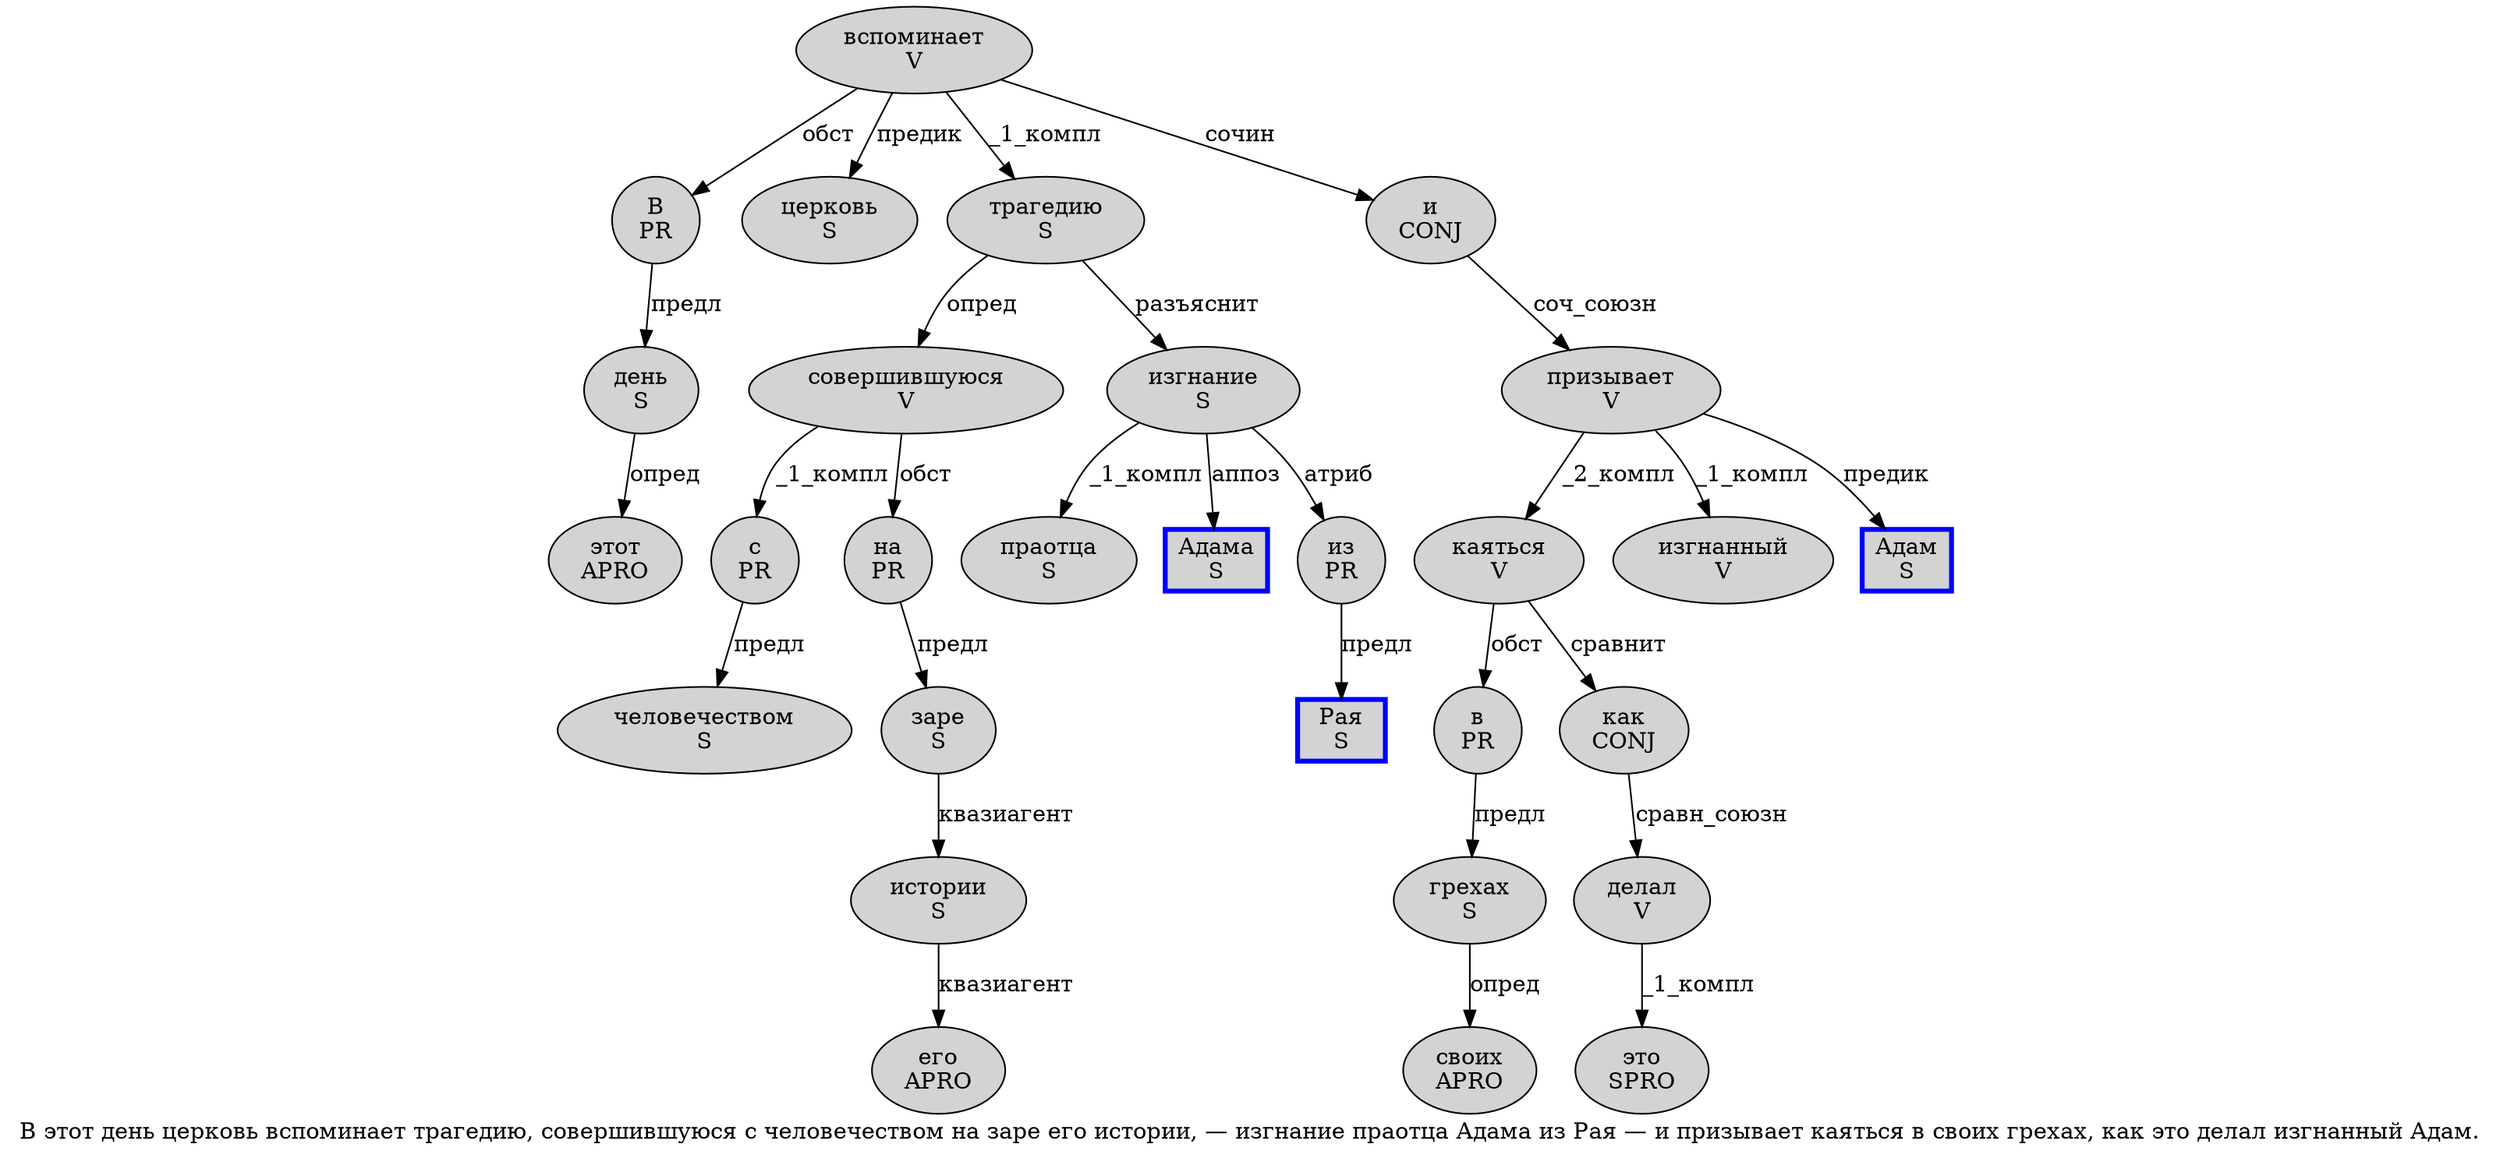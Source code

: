 digraph SENTENCE_709 {
	graph [label="В этот день церковь вспоминает трагедию, совершившуюся с человечеством на заре его истории, — изгнание праотца Адама из Рая — и призывает каяться в своих грехах, как это делал изгнанный Адам."]
	node [style=filled]
		0 [label="В
PR" color="" fillcolor=lightgray penwidth=1 shape=ellipse]
		1 [label="этот
APRO" color="" fillcolor=lightgray penwidth=1 shape=ellipse]
		2 [label="день
S" color="" fillcolor=lightgray penwidth=1 shape=ellipse]
		3 [label="церковь
S" color="" fillcolor=lightgray penwidth=1 shape=ellipse]
		4 [label="вспоминает
V" color="" fillcolor=lightgray penwidth=1 shape=ellipse]
		5 [label="трагедию
S" color="" fillcolor=lightgray penwidth=1 shape=ellipse]
		7 [label="совершившуюся
V" color="" fillcolor=lightgray penwidth=1 shape=ellipse]
		8 [label="с
PR" color="" fillcolor=lightgray penwidth=1 shape=ellipse]
		9 [label="человечеством
S" color="" fillcolor=lightgray penwidth=1 shape=ellipse]
		10 [label="на
PR" color="" fillcolor=lightgray penwidth=1 shape=ellipse]
		11 [label="заре
S" color="" fillcolor=lightgray penwidth=1 shape=ellipse]
		12 [label="его
APRO" color="" fillcolor=lightgray penwidth=1 shape=ellipse]
		13 [label="истории
S" color="" fillcolor=lightgray penwidth=1 shape=ellipse]
		16 [label="изгнание
S" color="" fillcolor=lightgray penwidth=1 shape=ellipse]
		17 [label="праотца
S" color="" fillcolor=lightgray penwidth=1 shape=ellipse]
		18 [label="Адама
S" color=blue fillcolor=lightgray penwidth=3 shape=box]
		19 [label="из
PR" color="" fillcolor=lightgray penwidth=1 shape=ellipse]
		20 [label="Рая
S" color=blue fillcolor=lightgray penwidth=3 shape=box]
		22 [label="и
CONJ" color="" fillcolor=lightgray penwidth=1 shape=ellipse]
		23 [label="призывает
V" color="" fillcolor=lightgray penwidth=1 shape=ellipse]
		24 [label="каяться
V" color="" fillcolor=lightgray penwidth=1 shape=ellipse]
		25 [label="в
PR" color="" fillcolor=lightgray penwidth=1 shape=ellipse]
		26 [label="своих
APRO" color="" fillcolor=lightgray penwidth=1 shape=ellipse]
		27 [label="грехах
S" color="" fillcolor=lightgray penwidth=1 shape=ellipse]
		29 [label="как
CONJ" color="" fillcolor=lightgray penwidth=1 shape=ellipse]
		30 [label="это
SPRO" color="" fillcolor=lightgray penwidth=1 shape=ellipse]
		31 [label="делал
V" color="" fillcolor=lightgray penwidth=1 shape=ellipse]
		32 [label="изгнанный
V" color="" fillcolor=lightgray penwidth=1 shape=ellipse]
		33 [label="Адам
S" color=blue fillcolor=lightgray penwidth=3 shape=box]
			22 -> 23 [label="соч_союзн"]
			2 -> 1 [label="опред"]
			7 -> 8 [label="_1_компл"]
			7 -> 10 [label="обст"]
			23 -> 24 [label="_2_компл"]
			23 -> 32 [label="_1_компл"]
			23 -> 33 [label="предик"]
			13 -> 12 [label="квазиагент"]
			31 -> 30 [label="_1_компл"]
			11 -> 13 [label="квазиагент"]
			8 -> 9 [label="предл"]
			29 -> 31 [label="сравн_союзн"]
			4 -> 0 [label="обст"]
			4 -> 3 [label="предик"]
			4 -> 5 [label="_1_компл"]
			4 -> 22 [label="сочин"]
			27 -> 26 [label="опред"]
			19 -> 20 [label="предл"]
			0 -> 2 [label="предл"]
			25 -> 27 [label="предл"]
			16 -> 17 [label="_1_компл"]
			16 -> 18 [label="аппоз"]
			16 -> 19 [label="атриб"]
			24 -> 25 [label="обст"]
			24 -> 29 [label="сравнит"]
			10 -> 11 [label="предл"]
			5 -> 7 [label="опред"]
			5 -> 16 [label="разъяснит"]
}